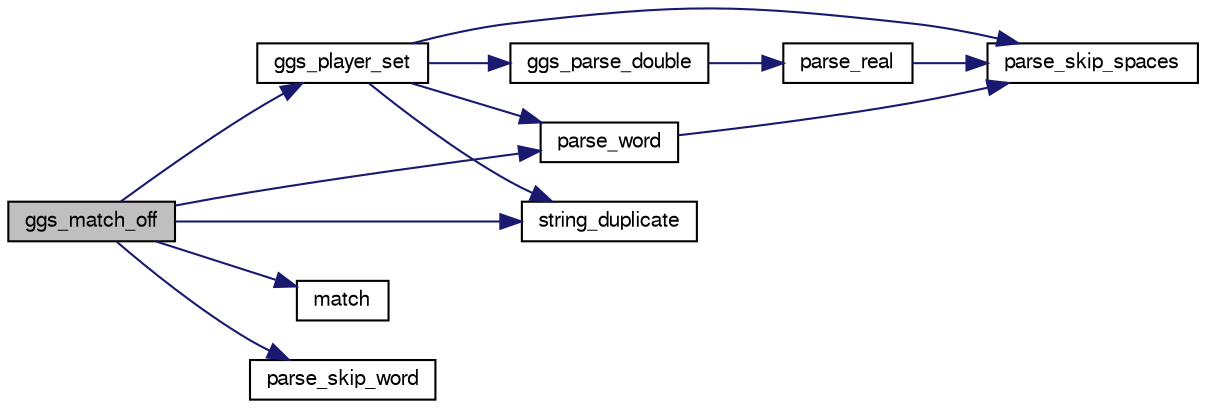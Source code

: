 digraph "ggs_match_off"
{
 // LATEX_PDF_SIZE
  bgcolor="transparent";
  edge [fontname="FreeSans",fontsize="10",labelfontname="FreeSans",labelfontsize="10"];
  node [fontname="FreeSans",fontsize="10",shape=record];
  rankdir="LR";
  Node1 [label="ggs_match_off",height=0.2,width=0.4,color="black", fillcolor="grey75", style="filled", fontcolor="black",tooltip="ggs_match_off"];
  Node1 -> Node2 [color="midnightblue",fontsize="10",style="solid",fontname="FreeSans"];
  Node2 [label="ggs_player_set",height=0.2,width=0.4,color="black",URL="$ggs_8c.html#a2fd026583915c73831fb9401717464f3",tooltip="ggs_player_set"];
  Node2 -> Node3 [color="midnightblue",fontsize="10",style="solid",fontname="FreeSans"];
  Node3 [label="ggs_parse_double",height=0.2,width=0.4,color="black",URL="$ggs_8c.html#ac637c7bb4b515a0368d814c2e10b9342",tooltip="ggs_parse_double"];
  Node3 -> Node4 [color="midnightblue",fontsize="10",style="solid",fontname="FreeSans"];
  Node4 [label="parse_real",height=0.2,width=0.4,color="black",URL="$util_8c.html#a6afb4032b94c4505472fe147fa9a7d37",tooltip="Parse a real number (as a double floating point)."];
  Node4 -> Node5 [color="midnightblue",fontsize="10",style="solid",fontname="FreeSans"];
  Node5 [label="parse_skip_spaces",height=0.2,width=0.4,color="black",URL="$util_8c.html#a35508e8fcec689d875231b2f93fbe4a5",tooltip="Skip spaces."];
  Node2 -> Node5 [color="midnightblue",fontsize="10",style="solid",fontname="FreeSans"];
  Node2 -> Node6 [color="midnightblue",fontsize="10",style="solid",fontname="FreeSans"];
  Node6 [label="parse_word",height=0.2,width=0.4,color="black",URL="$util_8c.html#a37223454580e3fd41f4bddb3c3970da5",tooltip="Parse a word."];
  Node6 -> Node5 [color="midnightblue",fontsize="10",style="solid",fontname="FreeSans"];
  Node2 -> Node7 [color="midnightblue",fontsize="10",style="solid",fontname="FreeSans"];
  Node7 [label="string_duplicate",height=0.2,width=0.4,color="black",URL="$util_8c.html#ac3369230f66963a04a0e62b04685ae3c",tooltip="Duplicate a string."];
  Node1 -> Node8 [color="midnightblue",fontsize="10",style="solid",fontname="FreeSans"];
  Node8 [label="match",height=0.2,width=0.4,color="black",URL="$opening_8c.html#ab59857a4d72ed1a5664e86b46a2cb341",tooltip=" "];
  Node1 -> Node9 [color="midnightblue",fontsize="10",style="solid",fontname="FreeSans"];
  Node9 [label="parse_skip_word",height=0.2,width=0.4,color="black",URL="$util_8c.html#a243880ebe2e0b96b3223023c706d1ba5",tooltip="Skip word."];
  Node1 -> Node6 [color="midnightblue",fontsize="10",style="solid",fontname="FreeSans"];
  Node1 -> Node7 [color="midnightblue",fontsize="10",style="solid",fontname="FreeSans"];
}
